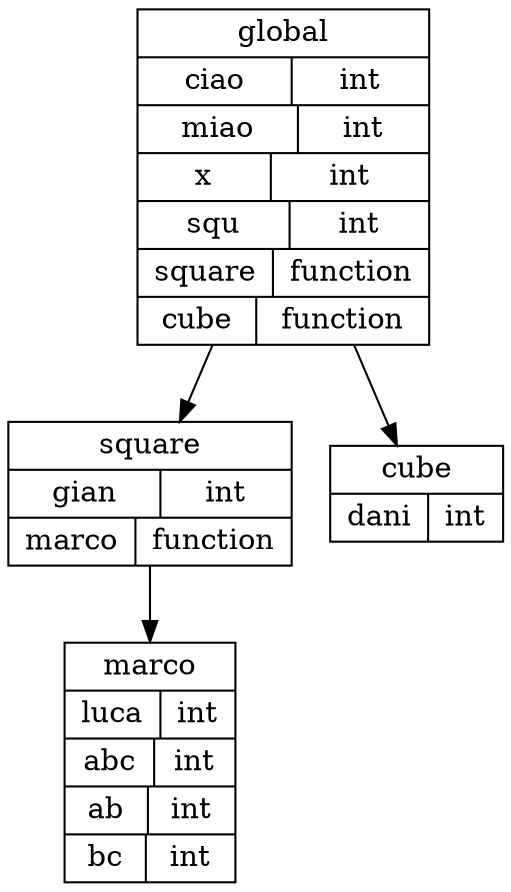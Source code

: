 digraph "Symbol Table" {
	140625506594496 [label="{global|{ciao|int}|{miao|int}|{x|int}|{squ|int}|{square|function}|{cube|function}}" shape=record]
	140625506594496 -> 140625506594584
	140625506594496 -> 140625506594760
	140625506594584 [label="{square|{gian|int}|{marco|function}}" shape=record]
	140625506594584 -> 140625506594672
	140625506594672 [label="{marco|{luca|int}|{abc|int}|{ab|int}|{bc|int}}" shape=record]
	140625506594760 [label="{cube|{dani|int}}" shape=record]
}
